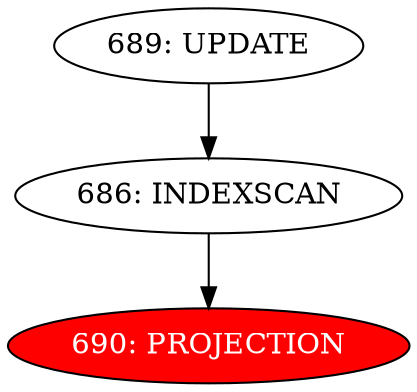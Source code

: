 digraph name {
686 [label="686: INDEXSCAN" ];
686 -> 690;
690 [label="690: PROJECTION" fontcolor="white" style="filled" fillcolor="red"];
689 [label="689: UPDATE" ];
689 -> 686;

}

